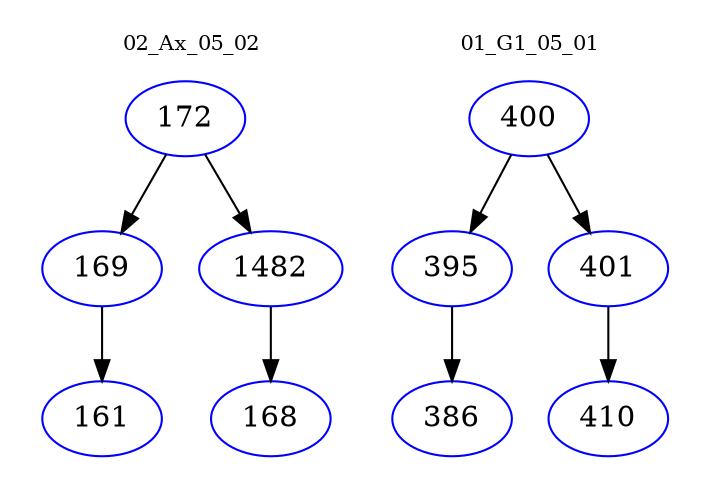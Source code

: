 digraph{
subgraph cluster_0 {
color = white
label = "02_Ax_05_02";
fontsize=10;
T0_172 [label="172", color="blue"]
T0_172 -> T0_169 [color="black"]
T0_169 [label="169", color="blue"]
T0_169 -> T0_161 [color="black"]
T0_161 [label="161", color="blue"]
T0_172 -> T0_1482 [color="black"]
T0_1482 [label="1482", color="blue"]
T0_1482 -> T0_168 [color="black"]
T0_168 [label="168", color="blue"]
}
subgraph cluster_1 {
color = white
label = "01_G1_05_01";
fontsize=10;
T1_400 [label="400", color="blue"]
T1_400 -> T1_395 [color="black"]
T1_395 [label="395", color="blue"]
T1_395 -> T1_386 [color="black"]
T1_386 [label="386", color="blue"]
T1_400 -> T1_401 [color="black"]
T1_401 [label="401", color="blue"]
T1_401 -> T1_410 [color="black"]
T1_410 [label="410", color="blue"]
}
}
